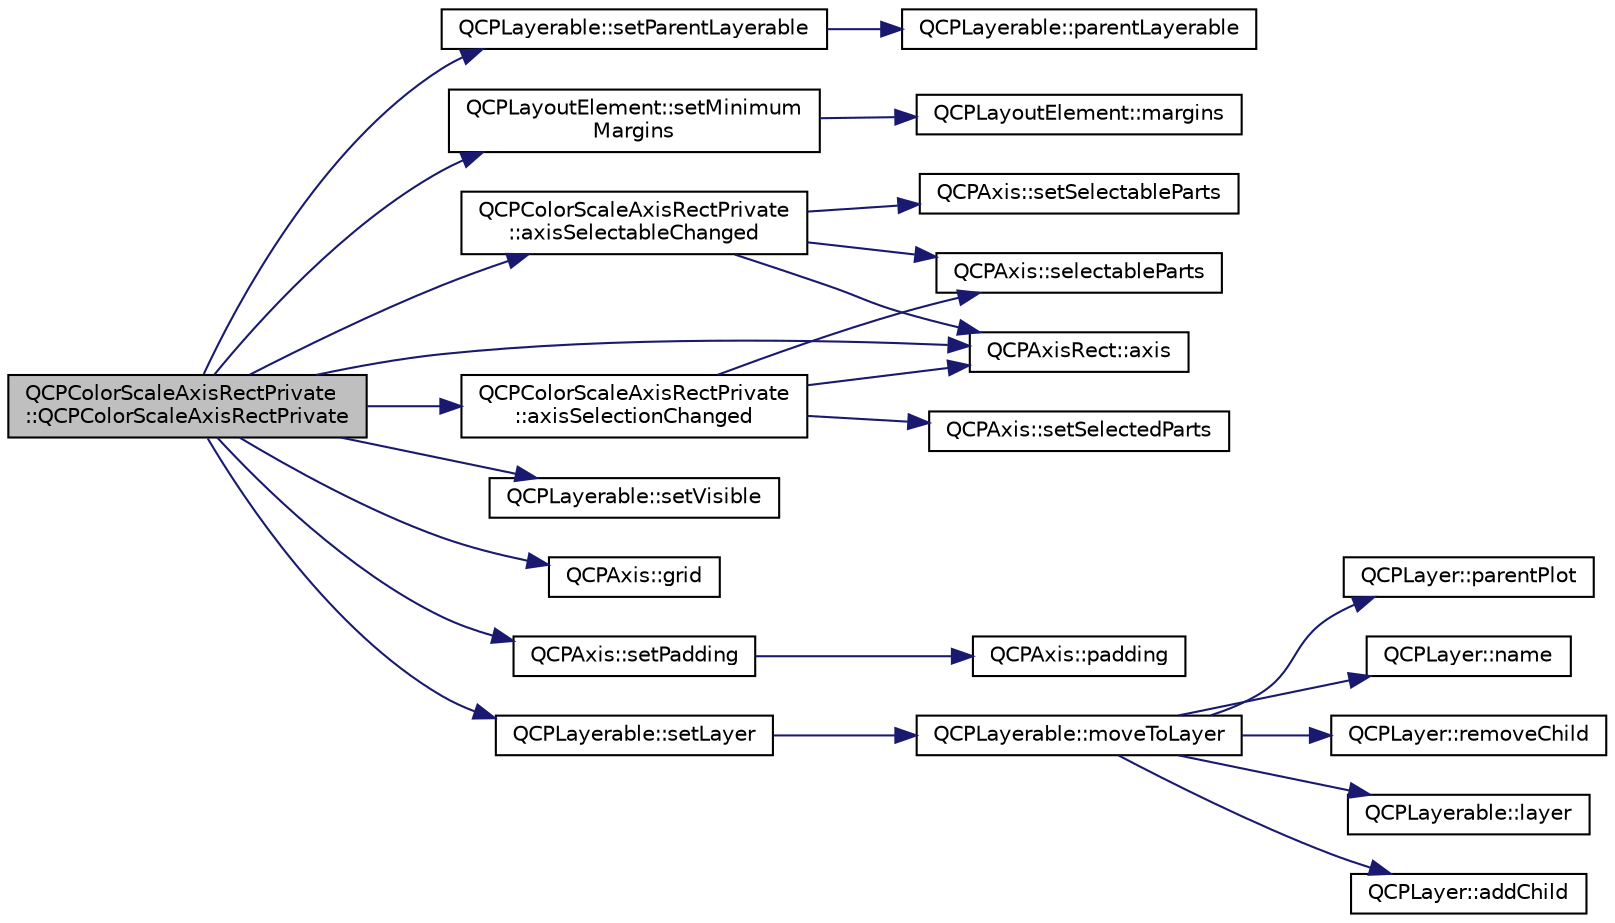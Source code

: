 digraph "QCPColorScaleAxisRectPrivate::QCPColorScaleAxisRectPrivate"
{
  edge [fontname="Helvetica",fontsize="10",labelfontname="Helvetica",labelfontsize="10"];
  node [fontname="Helvetica",fontsize="10",shape=record];
  rankdir="LR";
  Node0 [label="QCPColorScaleAxisRectPrivate\l::QCPColorScaleAxisRectPrivate",height=0.2,width=0.4,color="black", fillcolor="grey75", style="filled", fontcolor="black"];
  Node0 -> Node1 [color="midnightblue",fontsize="10",style="solid",fontname="Helvetica"];
  Node1 [label="QCPLayerable::setParentLayerable",height=0.2,width=0.4,color="black", fillcolor="white", style="filled",URL="$class_q_c_p_layerable.html#aa23c893671f1f6744ac235cf2204cf3a"];
  Node1 -> Node2 [color="midnightblue",fontsize="10",style="solid",fontname="Helvetica"];
  Node2 [label="QCPLayerable::parentLayerable",height=0.2,width=0.4,color="black", fillcolor="white", style="filled",URL="$class_q_c_p_layerable.html#aa78b7e644d2c519e1a9a6f2ac5fcd858"];
  Node0 -> Node3 [color="midnightblue",fontsize="10",style="solid",fontname="Helvetica"];
  Node3 [label="QCPLayoutElement::setMinimum\lMargins",height=0.2,width=0.4,color="black", fillcolor="white", style="filled",URL="$class_q_c_p_layout_element.html#a0a8a17abc16b7923159fcc7608f94673"];
  Node3 -> Node4 [color="midnightblue",fontsize="10",style="solid",fontname="Helvetica"];
  Node4 [label="QCPLayoutElement::margins",height=0.2,width=0.4,color="black", fillcolor="white", style="filled",URL="$class_q_c_p_layout_element.html#af4ac9450aa2d60863bf3a8ea0c940c9d"];
  Node0 -> Node5 [color="midnightblue",fontsize="10",style="solid",fontname="Helvetica"];
  Node5 [label="QCPAxisRect::axis",height=0.2,width=0.4,color="black", fillcolor="white", style="filled",URL="$class_q_c_p_axis_rect.html#a583ae4f6d78b601b732183f6cabecbe1"];
  Node0 -> Node6 [color="midnightblue",fontsize="10",style="solid",fontname="Helvetica"];
  Node6 [label="QCPLayerable::setVisible",height=0.2,width=0.4,color="black", fillcolor="white", style="filled",URL="$class_q_c_p_layerable.html#a3bed99ddc396b48ce3ebfdc0418744f8"];
  Node0 -> Node7 [color="midnightblue",fontsize="10",style="solid",fontname="Helvetica"];
  Node7 [label="QCPAxis::grid",height=0.2,width=0.4,color="black", fillcolor="white", style="filled",URL="$class_q_c_p_axis.html#a63f1dd2df663680d2a8d06c19592dd63"];
  Node0 -> Node8 [color="midnightblue",fontsize="10",style="solid",fontname="Helvetica"];
  Node8 [label="QCPAxis::setPadding",height=0.2,width=0.4,color="black", fillcolor="white", style="filled",URL="$class_q_c_p_axis.html#a5691441cb3de9e9844855d339c0db279"];
  Node8 -> Node9 [color="midnightblue",fontsize="10",style="solid",fontname="Helvetica"];
  Node9 [label="QCPAxis::padding",height=0.2,width=0.4,color="black", fillcolor="white", style="filled",URL="$class_q_c_p_axis.html#a07df379d5c017b8f3a4702532eb037b2"];
  Node0 -> Node10 [color="midnightblue",fontsize="10",style="solid",fontname="Helvetica"];
  Node10 [label="QCPColorScaleAxisRectPrivate\l::axisSelectionChanged",height=0.2,width=0.4,color="black", fillcolor="white", style="filled",URL="$class_q_c_p_color_scale_axis_rect_private.html#a6112ad4291ac1695d37659cb049d598d"];
  Node10 -> Node5 [color="midnightblue",fontsize="10",style="solid",fontname="Helvetica"];
  Node10 -> Node11 [color="midnightblue",fontsize="10",style="solid",fontname="Helvetica"];
  Node11 [label="QCPAxis::selectableParts",height=0.2,width=0.4,color="black", fillcolor="white", style="filled",URL="$class_q_c_p_axis.html#a1d12d157756c114f4e57517c62177181"];
  Node10 -> Node12 [color="midnightblue",fontsize="10",style="solid",fontname="Helvetica"];
  Node12 [label="QCPAxis::setSelectedParts",height=0.2,width=0.4,color="black", fillcolor="white", style="filled",URL="$class_q_c_p_axis.html#ab9d7a69277dcbed9119b3c1f25ca19c3"];
  Node0 -> Node13 [color="midnightblue",fontsize="10",style="solid",fontname="Helvetica"];
  Node13 [label="QCPColorScaleAxisRectPrivate\l::axisSelectableChanged",height=0.2,width=0.4,color="black", fillcolor="white", style="filled",URL="$class_q_c_p_color_scale_axis_rect_private.html#a66d2baed86966bb03a6d7c32dc7d59f7"];
  Node13 -> Node5 [color="midnightblue",fontsize="10",style="solid",fontname="Helvetica"];
  Node13 -> Node11 [color="midnightblue",fontsize="10",style="solid",fontname="Helvetica"];
  Node13 -> Node14 [color="midnightblue",fontsize="10",style="solid",fontname="Helvetica"];
  Node14 [label="QCPAxis::setSelectableParts",height=0.2,width=0.4,color="black", fillcolor="white", style="filled",URL="$class_q_c_p_axis.html#a513f9b9e326c505d9bec54880031b085"];
  Node0 -> Node15 [color="midnightblue",fontsize="10",style="solid",fontname="Helvetica"];
  Node15 [label="QCPLayerable::setLayer",height=0.2,width=0.4,color="black", fillcolor="white", style="filled",URL="$class_q_c_p_layerable.html#ab0d0da6d2de45a118886d2c8e16d5a54"];
  Node15 -> Node16 [color="midnightblue",fontsize="10",style="solid",fontname="Helvetica"];
  Node16 [label="QCPLayerable::moveToLayer",height=0.2,width=0.4,color="black", fillcolor="white", style="filled",URL="$class_q_c_p_layerable.html#af94484cfb7cbbddb7de522e9be71d9a4"];
  Node16 -> Node17 [color="midnightblue",fontsize="10",style="solid",fontname="Helvetica"];
  Node17 [label="QCPLayer::parentPlot",height=0.2,width=0.4,color="black", fillcolor="white", style="filled",URL="$class_q_c_p_layer.html#a5520019787482e13857ebe631c27c3fa"];
  Node16 -> Node18 [color="midnightblue",fontsize="10",style="solid",fontname="Helvetica"];
  Node18 [label="QCPLayer::name",height=0.2,width=0.4,color="black", fillcolor="white", style="filled",URL="$class_q_c_p_layer.html#a37806f662b50b588fb1029a14fc5ef50"];
  Node16 -> Node19 [color="midnightblue",fontsize="10",style="solid",fontname="Helvetica"];
  Node19 [label="QCPLayer::removeChild",height=0.2,width=0.4,color="black", fillcolor="white", style="filled",URL="$class_q_c_p_layer.html#ac2f64ac7761650582d968d86670ef362"];
  Node16 -> Node20 [color="midnightblue",fontsize="10",style="solid",fontname="Helvetica"];
  Node20 [label="QCPLayerable::layer",height=0.2,width=0.4,color="black", fillcolor="white", style="filled",URL="$class_q_c_p_layerable.html#a5ff4862e8c784c9f5986dbc1533ba2a4"];
  Node16 -> Node21 [color="midnightblue",fontsize="10",style="solid",fontname="Helvetica"];
  Node21 [label="QCPLayer::addChild",height=0.2,width=0.4,color="black", fillcolor="white", style="filled",URL="$class_q_c_p_layer.html#a57ce5e49364aa9122276d5df3b4a0ddc"];
}
